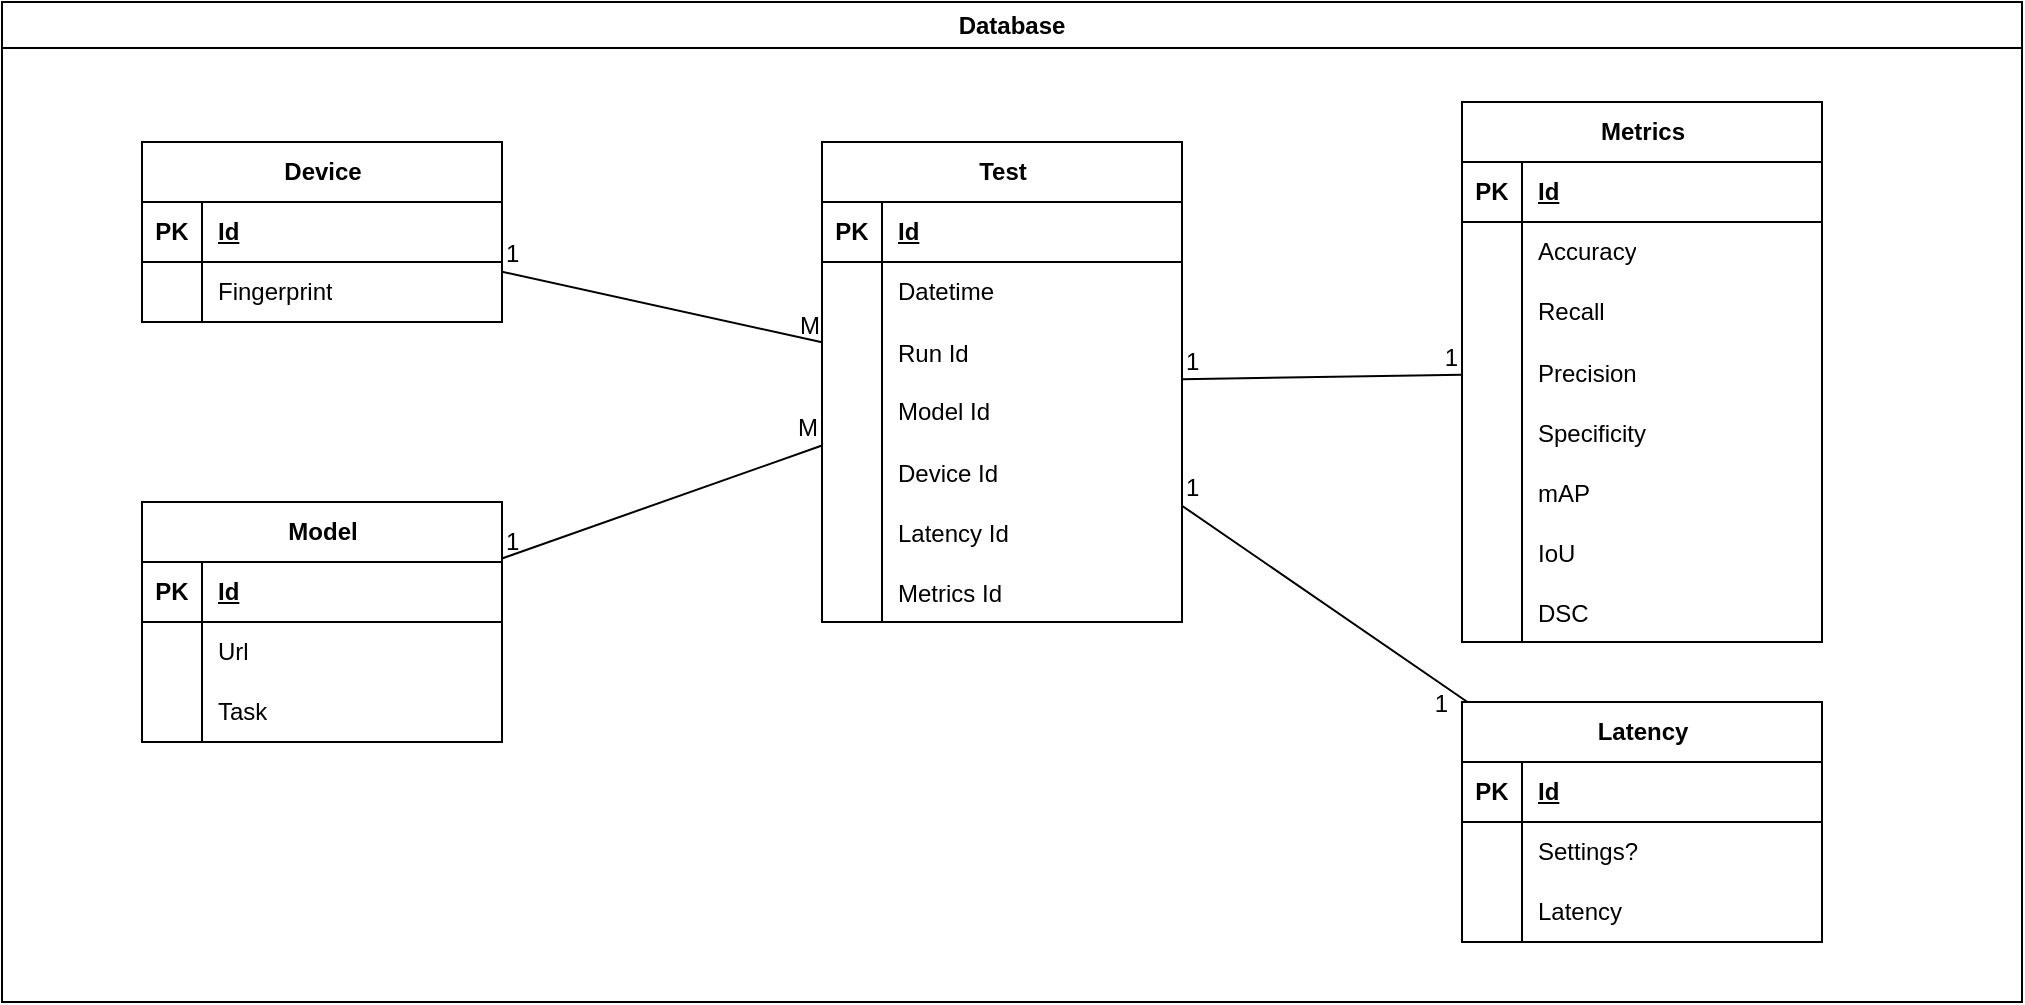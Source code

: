 <mxfile version="25.0.1">
  <diagram name="Page-1" id="eiVfjTH3touZLWz6EHQY">
    <mxGraphModel dx="1666" dy="749" grid="1" gridSize="10" guides="1" tooltips="1" connect="1" arrows="1" fold="1" page="1" pageScale="1" pageWidth="850" pageHeight="1100" math="0" shadow="0">
      <root>
        <mxCell id="0" />
        <mxCell id="1" parent="0" />
        <mxCell id="tyjR8he37Etmvqs3X0Is-111" value="Database" style="swimlane;whiteSpace=wrap;html=1;" parent="1" vertex="1">
          <mxGeometry x="130" y="80" width="1010" height="500" as="geometry" />
        </mxCell>
        <mxCell id="tyjR8he37Etmvqs3X0Is-112" value="Device" style="shape=table;startSize=30;container=1;collapsible=1;childLayout=tableLayout;fixedRows=1;rowLines=0;fontStyle=1;align=center;resizeLast=1;html=1;" parent="tyjR8he37Etmvqs3X0Is-111" vertex="1">
          <mxGeometry x="70" y="70" width="180" height="90" as="geometry" />
        </mxCell>
        <mxCell id="tyjR8he37Etmvqs3X0Is-113" value="" style="shape=tableRow;horizontal=0;startSize=0;swimlaneHead=0;swimlaneBody=0;fillColor=none;collapsible=0;dropTarget=0;points=[[0,0.5],[1,0.5]];portConstraint=eastwest;top=0;left=0;right=0;bottom=1;" parent="tyjR8he37Etmvqs3X0Is-112" vertex="1">
          <mxGeometry y="30" width="180" height="30" as="geometry" />
        </mxCell>
        <mxCell id="tyjR8he37Etmvqs3X0Is-114" value="PK" style="shape=partialRectangle;connectable=0;fillColor=none;top=0;left=0;bottom=0;right=0;fontStyle=1;overflow=hidden;whiteSpace=wrap;html=1;" parent="tyjR8he37Etmvqs3X0Is-113" vertex="1">
          <mxGeometry width="30" height="30" as="geometry">
            <mxRectangle width="30" height="30" as="alternateBounds" />
          </mxGeometry>
        </mxCell>
        <mxCell id="tyjR8he37Etmvqs3X0Is-115" value="Id" style="shape=partialRectangle;connectable=0;fillColor=none;top=0;left=0;bottom=0;right=0;align=left;spacingLeft=6;fontStyle=5;overflow=hidden;whiteSpace=wrap;html=1;" parent="tyjR8he37Etmvqs3X0Is-113" vertex="1">
          <mxGeometry x="30" width="150" height="30" as="geometry">
            <mxRectangle width="150" height="30" as="alternateBounds" />
          </mxGeometry>
        </mxCell>
        <mxCell id="tyjR8he37Etmvqs3X0Is-116" value="" style="shape=tableRow;horizontal=0;startSize=0;swimlaneHead=0;swimlaneBody=0;fillColor=none;collapsible=0;dropTarget=0;points=[[0,0.5],[1,0.5]];portConstraint=eastwest;top=0;left=0;right=0;bottom=0;" parent="tyjR8he37Etmvqs3X0Is-112" vertex="1">
          <mxGeometry y="60" width="180" height="30" as="geometry" />
        </mxCell>
        <mxCell id="tyjR8he37Etmvqs3X0Is-117" value="" style="shape=partialRectangle;connectable=0;fillColor=none;top=0;left=0;bottom=0;right=0;editable=1;overflow=hidden;whiteSpace=wrap;html=1;" parent="tyjR8he37Etmvqs3X0Is-116" vertex="1">
          <mxGeometry width="30" height="30" as="geometry">
            <mxRectangle width="30" height="30" as="alternateBounds" />
          </mxGeometry>
        </mxCell>
        <mxCell id="tyjR8he37Etmvqs3X0Is-118" value="Fingerprint" style="shape=partialRectangle;connectable=0;fillColor=none;top=0;left=0;bottom=0;right=0;align=left;spacingLeft=6;overflow=hidden;whiteSpace=wrap;html=1;" parent="tyjR8he37Etmvqs3X0Is-116" vertex="1">
          <mxGeometry x="30" width="150" height="30" as="geometry">
            <mxRectangle width="150" height="30" as="alternateBounds" />
          </mxGeometry>
        </mxCell>
        <mxCell id="tyjR8he37Etmvqs3X0Is-125" value="Model" style="shape=table;startSize=30;container=1;collapsible=1;childLayout=tableLayout;fixedRows=1;rowLines=0;fontStyle=1;align=center;resizeLast=1;html=1;" parent="tyjR8he37Etmvqs3X0Is-111" vertex="1">
          <mxGeometry x="70" y="250" width="180" height="120" as="geometry" />
        </mxCell>
        <mxCell id="tyjR8he37Etmvqs3X0Is-126" value="" style="shape=tableRow;horizontal=0;startSize=0;swimlaneHead=0;swimlaneBody=0;fillColor=none;collapsible=0;dropTarget=0;points=[[0,0.5],[1,0.5]];portConstraint=eastwest;top=0;left=0;right=0;bottom=1;" parent="tyjR8he37Etmvqs3X0Is-125" vertex="1">
          <mxGeometry y="30" width="180" height="30" as="geometry" />
        </mxCell>
        <mxCell id="tyjR8he37Etmvqs3X0Is-127" value="PK" style="shape=partialRectangle;connectable=0;fillColor=none;top=0;left=0;bottom=0;right=0;fontStyle=1;overflow=hidden;whiteSpace=wrap;html=1;" parent="tyjR8he37Etmvqs3X0Is-126" vertex="1">
          <mxGeometry width="30" height="30" as="geometry">
            <mxRectangle width="30" height="30" as="alternateBounds" />
          </mxGeometry>
        </mxCell>
        <mxCell id="tyjR8he37Etmvqs3X0Is-128" value="Id" style="shape=partialRectangle;connectable=0;fillColor=none;top=0;left=0;bottom=0;right=0;align=left;spacingLeft=6;fontStyle=5;overflow=hidden;whiteSpace=wrap;html=1;" parent="tyjR8he37Etmvqs3X0Is-126" vertex="1">
          <mxGeometry x="30" width="150" height="30" as="geometry">
            <mxRectangle width="150" height="30" as="alternateBounds" />
          </mxGeometry>
        </mxCell>
        <mxCell id="tyjR8he37Etmvqs3X0Is-129" value="" style="shape=tableRow;horizontal=0;startSize=0;swimlaneHead=0;swimlaneBody=0;fillColor=none;collapsible=0;dropTarget=0;points=[[0,0.5],[1,0.5]];portConstraint=eastwest;top=0;left=0;right=0;bottom=0;" parent="tyjR8he37Etmvqs3X0Is-125" vertex="1">
          <mxGeometry y="60" width="180" height="30" as="geometry" />
        </mxCell>
        <mxCell id="tyjR8he37Etmvqs3X0Is-130" value="" style="shape=partialRectangle;connectable=0;fillColor=none;top=0;left=0;bottom=0;right=0;editable=1;overflow=hidden;whiteSpace=wrap;html=1;" parent="tyjR8he37Etmvqs3X0Is-129" vertex="1">
          <mxGeometry width="30" height="30" as="geometry">
            <mxRectangle width="30" height="30" as="alternateBounds" />
          </mxGeometry>
        </mxCell>
        <mxCell id="tyjR8he37Etmvqs3X0Is-131" value="Url" style="shape=partialRectangle;connectable=0;fillColor=none;top=0;left=0;bottom=0;right=0;align=left;spacingLeft=6;overflow=hidden;whiteSpace=wrap;html=1;" parent="tyjR8he37Etmvqs3X0Is-129" vertex="1">
          <mxGeometry x="30" width="150" height="30" as="geometry">
            <mxRectangle width="150" height="30" as="alternateBounds" />
          </mxGeometry>
        </mxCell>
        <mxCell id="tyjR8he37Etmvqs3X0Is-132" value="" style="shape=tableRow;horizontal=0;startSize=0;swimlaneHead=0;swimlaneBody=0;fillColor=none;collapsible=0;dropTarget=0;points=[[0,0.5],[1,0.5]];portConstraint=eastwest;top=0;left=0;right=0;bottom=0;" parent="tyjR8he37Etmvqs3X0Is-125" vertex="1">
          <mxGeometry y="90" width="180" height="30" as="geometry" />
        </mxCell>
        <mxCell id="tyjR8he37Etmvqs3X0Is-133" value="" style="shape=partialRectangle;connectable=0;fillColor=none;top=0;left=0;bottom=0;right=0;editable=1;overflow=hidden;whiteSpace=wrap;html=1;" parent="tyjR8he37Etmvqs3X0Is-132" vertex="1">
          <mxGeometry width="30" height="30" as="geometry">
            <mxRectangle width="30" height="30" as="alternateBounds" />
          </mxGeometry>
        </mxCell>
        <mxCell id="tyjR8he37Etmvqs3X0Is-134" value="Task" style="shape=partialRectangle;connectable=0;fillColor=none;top=0;left=0;bottom=0;right=0;align=left;spacingLeft=6;overflow=hidden;whiteSpace=wrap;html=1;" parent="tyjR8he37Etmvqs3X0Is-132" vertex="1">
          <mxGeometry x="30" width="150" height="30" as="geometry">
            <mxRectangle width="150" height="30" as="alternateBounds" />
          </mxGeometry>
        </mxCell>
        <mxCell id="tyjR8he37Etmvqs3X0Is-138" value="Latency" style="shape=table;startSize=30;container=1;collapsible=1;childLayout=tableLayout;fixedRows=1;rowLines=0;fontStyle=1;align=center;resizeLast=1;html=1;" parent="tyjR8he37Etmvqs3X0Is-111" vertex="1">
          <mxGeometry x="730" y="350" width="180" height="120" as="geometry" />
        </mxCell>
        <mxCell id="tyjR8he37Etmvqs3X0Is-139" value="" style="shape=tableRow;horizontal=0;startSize=0;swimlaneHead=0;swimlaneBody=0;fillColor=none;collapsible=0;dropTarget=0;points=[[0,0.5],[1,0.5]];portConstraint=eastwest;top=0;left=0;right=0;bottom=1;" parent="tyjR8he37Etmvqs3X0Is-138" vertex="1">
          <mxGeometry y="30" width="180" height="30" as="geometry" />
        </mxCell>
        <mxCell id="tyjR8he37Etmvqs3X0Is-140" value="PK" style="shape=partialRectangle;connectable=0;fillColor=none;top=0;left=0;bottom=0;right=0;fontStyle=1;overflow=hidden;whiteSpace=wrap;html=1;" parent="tyjR8he37Etmvqs3X0Is-139" vertex="1">
          <mxGeometry width="30" height="30" as="geometry">
            <mxRectangle width="30" height="30" as="alternateBounds" />
          </mxGeometry>
        </mxCell>
        <mxCell id="tyjR8he37Etmvqs3X0Is-141" value="Id" style="shape=partialRectangle;connectable=0;fillColor=none;top=0;left=0;bottom=0;right=0;align=left;spacingLeft=6;fontStyle=5;overflow=hidden;whiteSpace=wrap;html=1;" parent="tyjR8he37Etmvqs3X0Is-139" vertex="1">
          <mxGeometry x="30" width="150" height="30" as="geometry">
            <mxRectangle width="150" height="30" as="alternateBounds" />
          </mxGeometry>
        </mxCell>
        <mxCell id="tyjR8he37Etmvqs3X0Is-142" value="" style="shape=tableRow;horizontal=0;startSize=0;swimlaneHead=0;swimlaneBody=0;fillColor=none;collapsible=0;dropTarget=0;points=[[0,0.5],[1,0.5]];portConstraint=eastwest;top=0;left=0;right=0;bottom=0;" parent="tyjR8he37Etmvqs3X0Is-138" vertex="1">
          <mxGeometry y="60" width="180" height="30" as="geometry" />
        </mxCell>
        <mxCell id="tyjR8he37Etmvqs3X0Is-143" value="" style="shape=partialRectangle;connectable=0;fillColor=none;top=0;left=0;bottom=0;right=0;editable=1;overflow=hidden;whiteSpace=wrap;html=1;" parent="tyjR8he37Etmvqs3X0Is-142" vertex="1">
          <mxGeometry width="30" height="30" as="geometry">
            <mxRectangle width="30" height="30" as="alternateBounds" />
          </mxGeometry>
        </mxCell>
        <mxCell id="tyjR8he37Etmvqs3X0Is-144" value="Settings?" style="shape=partialRectangle;connectable=0;fillColor=none;top=0;left=0;bottom=0;right=0;align=left;spacingLeft=6;overflow=hidden;whiteSpace=wrap;html=1;" parent="tyjR8he37Etmvqs3X0Is-142" vertex="1">
          <mxGeometry x="30" width="150" height="30" as="geometry">
            <mxRectangle width="150" height="30" as="alternateBounds" />
          </mxGeometry>
        </mxCell>
        <mxCell id="tyjR8he37Etmvqs3X0Is-145" value="" style="shape=tableRow;horizontal=0;startSize=0;swimlaneHead=0;swimlaneBody=0;fillColor=none;collapsible=0;dropTarget=0;points=[[0,0.5],[1,0.5]];portConstraint=eastwest;top=0;left=0;right=0;bottom=0;" parent="tyjR8he37Etmvqs3X0Is-138" vertex="1">
          <mxGeometry y="90" width="180" height="30" as="geometry" />
        </mxCell>
        <mxCell id="tyjR8he37Etmvqs3X0Is-146" value="" style="shape=partialRectangle;connectable=0;fillColor=none;top=0;left=0;bottom=0;right=0;editable=1;overflow=hidden;whiteSpace=wrap;html=1;" parent="tyjR8he37Etmvqs3X0Is-145" vertex="1">
          <mxGeometry width="30" height="30" as="geometry">
            <mxRectangle width="30" height="30" as="alternateBounds" />
          </mxGeometry>
        </mxCell>
        <mxCell id="tyjR8he37Etmvqs3X0Is-147" value="Latency" style="shape=partialRectangle;connectable=0;fillColor=none;top=0;left=0;bottom=0;right=0;align=left;spacingLeft=6;overflow=hidden;whiteSpace=wrap;html=1;" parent="tyjR8he37Etmvqs3X0Is-145" vertex="1">
          <mxGeometry x="30" width="150" height="30" as="geometry">
            <mxRectangle width="150" height="30" as="alternateBounds" />
          </mxGeometry>
        </mxCell>
        <mxCell id="tyjR8he37Etmvqs3X0Is-148" value="Test" style="shape=table;startSize=30;container=1;collapsible=1;childLayout=tableLayout;fixedRows=1;rowLines=0;fontStyle=1;align=center;resizeLast=1;html=1;" parent="tyjR8he37Etmvqs3X0Is-111" vertex="1">
          <mxGeometry x="410" y="70" width="180" height="240" as="geometry" />
        </mxCell>
        <mxCell id="tyjR8he37Etmvqs3X0Is-149" value="" style="shape=tableRow;horizontal=0;startSize=0;swimlaneHead=0;swimlaneBody=0;fillColor=none;collapsible=0;dropTarget=0;points=[[0,0.5],[1,0.5]];portConstraint=eastwest;top=0;left=0;right=0;bottom=1;" parent="tyjR8he37Etmvqs3X0Is-148" vertex="1">
          <mxGeometry y="30" width="180" height="30" as="geometry" />
        </mxCell>
        <mxCell id="tyjR8he37Etmvqs3X0Is-150" value="PK" style="shape=partialRectangle;connectable=0;fillColor=none;top=0;left=0;bottom=0;right=0;fontStyle=1;overflow=hidden;whiteSpace=wrap;html=1;" parent="tyjR8he37Etmvqs3X0Is-149" vertex="1">
          <mxGeometry width="30" height="30" as="geometry">
            <mxRectangle width="30" height="30" as="alternateBounds" />
          </mxGeometry>
        </mxCell>
        <mxCell id="tyjR8he37Etmvqs3X0Is-151" value="Id" style="shape=partialRectangle;connectable=0;fillColor=none;top=0;left=0;bottom=0;right=0;align=left;spacingLeft=6;fontStyle=5;overflow=hidden;whiteSpace=wrap;html=1;" parent="tyjR8he37Etmvqs3X0Is-149" vertex="1">
          <mxGeometry x="30" width="150" height="30" as="geometry">
            <mxRectangle width="150" height="30" as="alternateBounds" />
          </mxGeometry>
        </mxCell>
        <mxCell id="tyjR8he37Etmvqs3X0Is-152" value="" style="shape=tableRow;horizontal=0;startSize=0;swimlaneHead=0;swimlaneBody=0;fillColor=none;collapsible=0;dropTarget=0;points=[[0,0.5],[1,0.5]];portConstraint=eastwest;top=0;left=0;right=0;bottom=0;" parent="tyjR8he37Etmvqs3X0Is-148" vertex="1">
          <mxGeometry y="60" width="180" height="30" as="geometry" />
        </mxCell>
        <mxCell id="tyjR8he37Etmvqs3X0Is-153" value="" style="shape=partialRectangle;connectable=0;fillColor=none;top=0;left=0;bottom=0;right=0;editable=1;overflow=hidden;whiteSpace=wrap;html=1;" parent="tyjR8he37Etmvqs3X0Is-152" vertex="1">
          <mxGeometry width="30" height="30" as="geometry">
            <mxRectangle width="30" height="30" as="alternateBounds" />
          </mxGeometry>
        </mxCell>
        <mxCell id="tyjR8he37Etmvqs3X0Is-154" value="Datetime" style="shape=partialRectangle;connectable=0;fillColor=none;top=0;left=0;bottom=0;right=0;align=left;spacingLeft=6;overflow=hidden;whiteSpace=wrap;html=1;" parent="tyjR8he37Etmvqs3X0Is-152" vertex="1">
          <mxGeometry x="30" width="150" height="30" as="geometry">
            <mxRectangle width="150" height="30" as="alternateBounds" />
          </mxGeometry>
        </mxCell>
        <mxCell id="CIzaCJLjWcQNwGiYpbvj-1" value="" style="shape=tableRow;horizontal=0;startSize=0;swimlaneHead=0;swimlaneBody=0;fillColor=none;collapsible=0;dropTarget=0;points=[[0,0.5],[1,0.5]];portConstraint=eastwest;top=0;left=0;right=0;bottom=0;" vertex="1" parent="tyjR8he37Etmvqs3X0Is-148">
          <mxGeometry y="90" width="180" height="30" as="geometry" />
        </mxCell>
        <mxCell id="CIzaCJLjWcQNwGiYpbvj-2" value="" style="shape=partialRectangle;connectable=0;fillColor=none;top=0;left=0;bottom=0;right=0;editable=1;overflow=hidden;" vertex="1" parent="CIzaCJLjWcQNwGiYpbvj-1">
          <mxGeometry width="30" height="30" as="geometry">
            <mxRectangle width="30" height="30" as="alternateBounds" />
          </mxGeometry>
        </mxCell>
        <mxCell id="CIzaCJLjWcQNwGiYpbvj-3" value="Run Id" style="shape=partialRectangle;connectable=0;fillColor=none;top=0;left=0;bottom=0;right=0;align=left;spacingLeft=6;overflow=hidden;" vertex="1" parent="CIzaCJLjWcQNwGiYpbvj-1">
          <mxGeometry x="30" width="150" height="30" as="geometry">
            <mxRectangle width="150" height="30" as="alternateBounds" />
          </mxGeometry>
        </mxCell>
        <mxCell id="tyjR8he37Etmvqs3X0Is-155" value="" style="shape=tableRow;horizontal=0;startSize=0;swimlaneHead=0;swimlaneBody=0;fillColor=none;collapsible=0;dropTarget=0;points=[[0,0.5],[1,0.5]];portConstraint=eastwest;top=0;left=0;right=0;bottom=0;" parent="tyjR8he37Etmvqs3X0Is-148" vertex="1">
          <mxGeometry y="120" width="180" height="30" as="geometry" />
        </mxCell>
        <mxCell id="tyjR8he37Etmvqs3X0Is-156" value="" style="shape=partialRectangle;connectable=0;fillColor=none;top=0;left=0;bottom=0;right=0;editable=1;overflow=hidden;whiteSpace=wrap;html=1;" parent="tyjR8he37Etmvqs3X0Is-155" vertex="1">
          <mxGeometry width="30" height="30" as="geometry">
            <mxRectangle width="30" height="30" as="alternateBounds" />
          </mxGeometry>
        </mxCell>
        <mxCell id="tyjR8he37Etmvqs3X0Is-157" value="Model Id" style="shape=partialRectangle;connectable=0;fillColor=none;top=0;left=0;bottom=0;right=0;align=left;spacingLeft=6;overflow=hidden;whiteSpace=wrap;html=1;" parent="tyjR8he37Etmvqs3X0Is-155" vertex="1">
          <mxGeometry x="30" width="150" height="30" as="geometry">
            <mxRectangle width="150" height="30" as="alternateBounds" />
          </mxGeometry>
        </mxCell>
        <mxCell id="tyjR8he37Etmvqs3X0Is-158" value="" style="shape=tableRow;horizontal=0;startSize=0;swimlaneHead=0;swimlaneBody=0;fillColor=none;collapsible=0;dropTarget=0;points=[[0,0.5],[1,0.5]];portConstraint=eastwest;top=0;left=0;right=0;bottom=0;" parent="tyjR8he37Etmvqs3X0Is-148" vertex="1">
          <mxGeometry y="150" width="180" height="30" as="geometry" />
        </mxCell>
        <mxCell id="tyjR8he37Etmvqs3X0Is-159" value="" style="shape=partialRectangle;connectable=0;fillColor=none;top=0;left=0;bottom=0;right=0;editable=1;overflow=hidden;" parent="tyjR8he37Etmvqs3X0Is-158" vertex="1">
          <mxGeometry width="30" height="30" as="geometry">
            <mxRectangle width="30" height="30" as="alternateBounds" />
          </mxGeometry>
        </mxCell>
        <mxCell id="tyjR8he37Etmvqs3X0Is-160" value="Device Id" style="shape=partialRectangle;connectable=0;fillColor=none;top=0;left=0;bottom=0;right=0;align=left;spacingLeft=6;overflow=hidden;" parent="tyjR8he37Etmvqs3X0Is-158" vertex="1">
          <mxGeometry x="30" width="150" height="30" as="geometry">
            <mxRectangle width="150" height="30" as="alternateBounds" />
          </mxGeometry>
        </mxCell>
        <mxCell id="tyjR8he37Etmvqs3X0Is-161" value="" style="shape=tableRow;horizontal=0;startSize=0;swimlaneHead=0;swimlaneBody=0;fillColor=none;collapsible=0;dropTarget=0;points=[[0,0.5],[1,0.5]];portConstraint=eastwest;top=0;left=0;right=0;bottom=0;" parent="tyjR8he37Etmvqs3X0Is-148" vertex="1">
          <mxGeometry y="180" width="180" height="30" as="geometry" />
        </mxCell>
        <mxCell id="tyjR8he37Etmvqs3X0Is-162" value="" style="shape=partialRectangle;connectable=0;fillColor=none;top=0;left=0;bottom=0;right=0;editable=1;overflow=hidden;" parent="tyjR8he37Etmvqs3X0Is-161" vertex="1">
          <mxGeometry width="30" height="30" as="geometry">
            <mxRectangle width="30" height="30" as="alternateBounds" />
          </mxGeometry>
        </mxCell>
        <mxCell id="tyjR8he37Etmvqs3X0Is-163" value="Latency Id" style="shape=partialRectangle;connectable=0;fillColor=none;top=0;left=0;bottom=0;right=0;align=left;spacingLeft=6;overflow=hidden;" parent="tyjR8he37Etmvqs3X0Is-161" vertex="1">
          <mxGeometry x="30" width="150" height="30" as="geometry">
            <mxRectangle width="150" height="30" as="alternateBounds" />
          </mxGeometry>
        </mxCell>
        <mxCell id="tyjR8he37Etmvqs3X0Is-164" value="" style="shape=tableRow;horizontal=0;startSize=0;swimlaneHead=0;swimlaneBody=0;fillColor=none;collapsible=0;dropTarget=0;points=[[0,0.5],[1,0.5]];portConstraint=eastwest;top=0;left=0;right=0;bottom=0;" parent="tyjR8he37Etmvqs3X0Is-148" vertex="1">
          <mxGeometry y="210" width="180" height="30" as="geometry" />
        </mxCell>
        <mxCell id="tyjR8he37Etmvqs3X0Is-165" value="" style="shape=partialRectangle;connectable=0;fillColor=none;top=0;left=0;bottom=0;right=0;editable=1;overflow=hidden;" parent="tyjR8he37Etmvqs3X0Is-164" vertex="1">
          <mxGeometry width="30" height="30" as="geometry">
            <mxRectangle width="30" height="30" as="alternateBounds" />
          </mxGeometry>
        </mxCell>
        <mxCell id="tyjR8he37Etmvqs3X0Is-166" value="Metrics Id" style="shape=partialRectangle;connectable=0;fillColor=none;top=0;left=0;bottom=0;right=0;align=left;spacingLeft=6;overflow=hidden;" parent="tyjR8he37Etmvqs3X0Is-164" vertex="1">
          <mxGeometry x="30" width="150" height="30" as="geometry">
            <mxRectangle width="150" height="30" as="alternateBounds" />
          </mxGeometry>
        </mxCell>
        <mxCell id="tyjR8he37Etmvqs3X0Is-169" value="Metrics" style="shape=table;startSize=30;container=1;collapsible=1;childLayout=tableLayout;fixedRows=1;rowLines=0;fontStyle=1;align=center;resizeLast=1;html=1;" parent="tyjR8he37Etmvqs3X0Is-111" vertex="1">
          <mxGeometry x="730" y="50" width="180" height="270" as="geometry" />
        </mxCell>
        <mxCell id="tyjR8he37Etmvqs3X0Is-170" value="" style="shape=tableRow;horizontal=0;startSize=0;swimlaneHead=0;swimlaneBody=0;fillColor=none;collapsible=0;dropTarget=0;points=[[0,0.5],[1,0.5]];portConstraint=eastwest;top=0;left=0;right=0;bottom=1;" parent="tyjR8he37Etmvqs3X0Is-169" vertex="1">
          <mxGeometry y="30" width="180" height="30" as="geometry" />
        </mxCell>
        <mxCell id="tyjR8he37Etmvqs3X0Is-171" value="PK" style="shape=partialRectangle;connectable=0;fillColor=none;top=0;left=0;bottom=0;right=0;fontStyle=1;overflow=hidden;whiteSpace=wrap;html=1;" parent="tyjR8he37Etmvqs3X0Is-170" vertex="1">
          <mxGeometry width="30" height="30" as="geometry">
            <mxRectangle width="30" height="30" as="alternateBounds" />
          </mxGeometry>
        </mxCell>
        <mxCell id="tyjR8he37Etmvqs3X0Is-172" value="Id" style="shape=partialRectangle;connectable=0;fillColor=none;top=0;left=0;bottom=0;right=0;align=left;spacingLeft=6;fontStyle=5;overflow=hidden;whiteSpace=wrap;html=1;" parent="tyjR8he37Etmvqs3X0Is-170" vertex="1">
          <mxGeometry x="30" width="150" height="30" as="geometry">
            <mxRectangle width="150" height="30" as="alternateBounds" />
          </mxGeometry>
        </mxCell>
        <mxCell id="tyjR8he37Etmvqs3X0Is-173" value="" style="shape=tableRow;horizontal=0;startSize=0;swimlaneHead=0;swimlaneBody=0;fillColor=none;collapsible=0;dropTarget=0;points=[[0,0.5],[1,0.5]];portConstraint=eastwest;top=0;left=0;right=0;bottom=0;" parent="tyjR8he37Etmvqs3X0Is-169" vertex="1">
          <mxGeometry y="60" width="180" height="30" as="geometry" />
        </mxCell>
        <mxCell id="tyjR8he37Etmvqs3X0Is-174" value="" style="shape=partialRectangle;connectable=0;fillColor=none;top=0;left=0;bottom=0;right=0;editable=1;overflow=hidden;whiteSpace=wrap;html=1;" parent="tyjR8he37Etmvqs3X0Is-173" vertex="1">
          <mxGeometry width="30" height="30" as="geometry">
            <mxRectangle width="30" height="30" as="alternateBounds" />
          </mxGeometry>
        </mxCell>
        <mxCell id="tyjR8he37Etmvqs3X0Is-175" value="Accuracy" style="shape=partialRectangle;connectable=0;fillColor=none;top=0;left=0;bottom=0;right=0;align=left;spacingLeft=6;overflow=hidden;whiteSpace=wrap;html=1;" parent="tyjR8he37Etmvqs3X0Is-173" vertex="1">
          <mxGeometry x="30" width="150" height="30" as="geometry">
            <mxRectangle width="150" height="30" as="alternateBounds" />
          </mxGeometry>
        </mxCell>
        <mxCell id="tyjR8he37Etmvqs3X0Is-176" value="" style="shape=tableRow;horizontal=0;startSize=0;swimlaneHead=0;swimlaneBody=0;fillColor=none;collapsible=0;dropTarget=0;points=[[0,0.5],[1,0.5]];portConstraint=eastwest;top=0;left=0;right=0;bottom=0;" parent="tyjR8he37Etmvqs3X0Is-169" vertex="1">
          <mxGeometry y="90" width="180" height="30" as="geometry" />
        </mxCell>
        <mxCell id="tyjR8he37Etmvqs3X0Is-177" value="" style="shape=partialRectangle;connectable=0;fillColor=none;top=0;left=0;bottom=0;right=0;editable=1;overflow=hidden;whiteSpace=wrap;html=1;" parent="tyjR8he37Etmvqs3X0Is-176" vertex="1">
          <mxGeometry width="30" height="30" as="geometry">
            <mxRectangle width="30" height="30" as="alternateBounds" />
          </mxGeometry>
        </mxCell>
        <mxCell id="tyjR8he37Etmvqs3X0Is-178" value="Recall" style="shape=partialRectangle;connectable=0;fillColor=none;top=0;left=0;bottom=0;right=0;align=left;spacingLeft=6;overflow=hidden;whiteSpace=wrap;html=1;" parent="tyjR8he37Etmvqs3X0Is-176" vertex="1">
          <mxGeometry x="30" width="150" height="30" as="geometry">
            <mxRectangle width="150" height="30" as="alternateBounds" />
          </mxGeometry>
        </mxCell>
        <mxCell id="tyjR8he37Etmvqs3X0Is-179" value="" style="shape=tableRow;horizontal=0;startSize=0;swimlaneHead=0;swimlaneBody=0;fillColor=none;collapsible=0;dropTarget=0;points=[[0,0.5],[1,0.5]];portConstraint=eastwest;top=0;left=0;right=0;bottom=0;" parent="tyjR8he37Etmvqs3X0Is-169" vertex="1">
          <mxGeometry y="120" width="180" height="30" as="geometry" />
        </mxCell>
        <mxCell id="tyjR8he37Etmvqs3X0Is-180" value="" style="shape=partialRectangle;connectable=0;fillColor=none;top=0;left=0;bottom=0;right=0;editable=1;overflow=hidden;" parent="tyjR8he37Etmvqs3X0Is-179" vertex="1">
          <mxGeometry width="30" height="30" as="geometry">
            <mxRectangle width="30" height="30" as="alternateBounds" />
          </mxGeometry>
        </mxCell>
        <mxCell id="tyjR8he37Etmvqs3X0Is-181" value="Precision" style="shape=partialRectangle;connectable=0;fillColor=none;top=0;left=0;bottom=0;right=0;align=left;spacingLeft=6;overflow=hidden;" parent="tyjR8he37Etmvqs3X0Is-179" vertex="1">
          <mxGeometry x="30" width="150" height="30" as="geometry">
            <mxRectangle width="150" height="30" as="alternateBounds" />
          </mxGeometry>
        </mxCell>
        <mxCell id="tyjR8he37Etmvqs3X0Is-182" value="" style="shape=tableRow;horizontal=0;startSize=0;swimlaneHead=0;swimlaneBody=0;fillColor=none;collapsible=0;dropTarget=0;points=[[0,0.5],[1,0.5]];portConstraint=eastwest;top=0;left=0;right=0;bottom=0;" parent="tyjR8he37Etmvqs3X0Is-169" vertex="1">
          <mxGeometry y="150" width="180" height="30" as="geometry" />
        </mxCell>
        <mxCell id="tyjR8he37Etmvqs3X0Is-183" value="" style="shape=partialRectangle;connectable=0;fillColor=none;top=0;left=0;bottom=0;right=0;editable=1;overflow=hidden;" parent="tyjR8he37Etmvqs3X0Is-182" vertex="1">
          <mxGeometry width="30" height="30" as="geometry">
            <mxRectangle width="30" height="30" as="alternateBounds" />
          </mxGeometry>
        </mxCell>
        <mxCell id="tyjR8he37Etmvqs3X0Is-184" value="Specificity" style="shape=partialRectangle;connectable=0;fillColor=none;top=0;left=0;bottom=0;right=0;align=left;spacingLeft=6;overflow=hidden;" parent="tyjR8he37Etmvqs3X0Is-182" vertex="1">
          <mxGeometry x="30" width="150" height="30" as="geometry">
            <mxRectangle width="150" height="30" as="alternateBounds" />
          </mxGeometry>
        </mxCell>
        <mxCell id="tyjR8he37Etmvqs3X0Is-188" value="" style="shape=tableRow;horizontal=0;startSize=0;swimlaneHead=0;swimlaneBody=0;fillColor=none;collapsible=0;dropTarget=0;points=[[0,0.5],[1,0.5]];portConstraint=eastwest;top=0;left=0;right=0;bottom=0;" parent="tyjR8he37Etmvqs3X0Is-169" vertex="1">
          <mxGeometry y="180" width="180" height="30" as="geometry" />
        </mxCell>
        <mxCell id="tyjR8he37Etmvqs3X0Is-189" value="" style="shape=partialRectangle;connectable=0;fillColor=none;top=0;left=0;bottom=0;right=0;editable=1;overflow=hidden;" parent="tyjR8he37Etmvqs3X0Is-188" vertex="1">
          <mxGeometry width="30" height="30" as="geometry">
            <mxRectangle width="30" height="30" as="alternateBounds" />
          </mxGeometry>
        </mxCell>
        <mxCell id="tyjR8he37Etmvqs3X0Is-190" value="mAP" style="shape=partialRectangle;connectable=0;fillColor=none;top=0;left=0;bottom=0;right=0;align=left;spacingLeft=6;overflow=hidden;" parent="tyjR8he37Etmvqs3X0Is-188" vertex="1">
          <mxGeometry x="30" width="150" height="30" as="geometry">
            <mxRectangle width="150" height="30" as="alternateBounds" />
          </mxGeometry>
        </mxCell>
        <mxCell id="tyjR8he37Etmvqs3X0Is-185" value="" style="shape=tableRow;horizontal=0;startSize=0;swimlaneHead=0;swimlaneBody=0;fillColor=none;collapsible=0;dropTarget=0;points=[[0,0.5],[1,0.5]];portConstraint=eastwest;top=0;left=0;right=0;bottom=0;" parent="tyjR8he37Etmvqs3X0Is-169" vertex="1">
          <mxGeometry y="210" width="180" height="30" as="geometry" />
        </mxCell>
        <mxCell id="tyjR8he37Etmvqs3X0Is-186" value="" style="shape=partialRectangle;connectable=0;fillColor=none;top=0;left=0;bottom=0;right=0;editable=1;overflow=hidden;" parent="tyjR8he37Etmvqs3X0Is-185" vertex="1">
          <mxGeometry width="30" height="30" as="geometry">
            <mxRectangle width="30" height="30" as="alternateBounds" />
          </mxGeometry>
        </mxCell>
        <mxCell id="tyjR8he37Etmvqs3X0Is-187" value="IoU" style="shape=partialRectangle;connectable=0;fillColor=none;top=0;left=0;bottom=0;right=0;align=left;spacingLeft=6;overflow=hidden;" parent="tyjR8he37Etmvqs3X0Is-185" vertex="1">
          <mxGeometry x="30" width="150" height="30" as="geometry">
            <mxRectangle width="150" height="30" as="alternateBounds" />
          </mxGeometry>
        </mxCell>
        <mxCell id="tyjR8he37Etmvqs3X0Is-192" value="" style="shape=tableRow;horizontal=0;startSize=0;swimlaneHead=0;swimlaneBody=0;fillColor=none;collapsible=0;dropTarget=0;points=[[0,0.5],[1,0.5]];portConstraint=eastwest;top=0;left=0;right=0;bottom=0;" parent="tyjR8he37Etmvqs3X0Is-169" vertex="1">
          <mxGeometry y="240" width="180" height="30" as="geometry" />
        </mxCell>
        <mxCell id="tyjR8he37Etmvqs3X0Is-193" value="" style="shape=partialRectangle;connectable=0;fillColor=none;top=0;left=0;bottom=0;right=0;editable=1;overflow=hidden;" parent="tyjR8he37Etmvqs3X0Is-192" vertex="1">
          <mxGeometry width="30" height="30" as="geometry">
            <mxRectangle width="30" height="30" as="alternateBounds" />
          </mxGeometry>
        </mxCell>
        <mxCell id="tyjR8he37Etmvqs3X0Is-194" value="DSC" style="shape=partialRectangle;connectable=0;fillColor=none;top=0;left=0;bottom=0;right=0;align=left;spacingLeft=6;overflow=hidden;" parent="tyjR8he37Etmvqs3X0Is-192" vertex="1">
          <mxGeometry x="30" width="150" height="30" as="geometry">
            <mxRectangle width="150" height="30" as="alternateBounds" />
          </mxGeometry>
        </mxCell>
        <mxCell id="tyjR8he37Etmvqs3X0Is-198" value="" style="endArrow=none;html=1;rounded=0;" parent="tyjR8he37Etmvqs3X0Is-111" source="tyjR8he37Etmvqs3X0Is-112" target="tyjR8he37Etmvqs3X0Is-148" edge="1">
          <mxGeometry relative="1" as="geometry">
            <mxPoint x="420" y="350" as="sourcePoint" />
            <mxPoint x="580" y="350" as="targetPoint" />
          </mxGeometry>
        </mxCell>
        <mxCell id="tyjR8he37Etmvqs3X0Is-199" value="1" style="resizable=0;html=1;whiteSpace=wrap;align=left;verticalAlign=bottom;" parent="tyjR8he37Etmvqs3X0Is-198" connectable="0" vertex="1">
          <mxGeometry x="-1" relative="1" as="geometry" />
        </mxCell>
        <mxCell id="tyjR8he37Etmvqs3X0Is-200" value="M" style="resizable=0;html=1;whiteSpace=wrap;align=right;verticalAlign=bottom;" parent="tyjR8he37Etmvqs3X0Is-198" connectable="0" vertex="1">
          <mxGeometry x="1" relative="1" as="geometry" />
        </mxCell>
        <mxCell id="tyjR8he37Etmvqs3X0Is-201" value="" style="endArrow=none;html=1;rounded=0;" parent="tyjR8he37Etmvqs3X0Is-111" source="tyjR8he37Etmvqs3X0Is-125" target="tyjR8he37Etmvqs3X0Is-148" edge="1">
          <mxGeometry relative="1" as="geometry">
            <mxPoint x="260" y="141" as="sourcePoint" />
            <mxPoint x="420" y="169" as="targetPoint" />
          </mxGeometry>
        </mxCell>
        <mxCell id="tyjR8he37Etmvqs3X0Is-202" value="1" style="resizable=0;html=1;whiteSpace=wrap;align=left;verticalAlign=bottom;" parent="tyjR8he37Etmvqs3X0Is-201" connectable="0" vertex="1">
          <mxGeometry x="-1" relative="1" as="geometry" />
        </mxCell>
        <mxCell id="tyjR8he37Etmvqs3X0Is-203" value="M" style="resizable=0;html=1;whiteSpace=wrap;align=right;verticalAlign=bottom;" parent="tyjR8he37Etmvqs3X0Is-201" connectable="0" vertex="1">
          <mxGeometry x="1" relative="1" as="geometry" />
        </mxCell>
        <mxCell id="tyjR8he37Etmvqs3X0Is-204" value="" style="endArrow=none;html=1;rounded=0;" parent="tyjR8he37Etmvqs3X0Is-111" source="tyjR8he37Etmvqs3X0Is-148" target="tyjR8he37Etmvqs3X0Is-169" edge="1">
          <mxGeometry relative="1" as="geometry">
            <mxPoint x="260" y="284" as="sourcePoint" />
            <mxPoint x="420" y="221" as="targetPoint" />
          </mxGeometry>
        </mxCell>
        <mxCell id="tyjR8he37Etmvqs3X0Is-205" value="1" style="resizable=0;html=1;whiteSpace=wrap;align=left;verticalAlign=bottom;" parent="tyjR8he37Etmvqs3X0Is-204" connectable="0" vertex="1">
          <mxGeometry x="-1" relative="1" as="geometry" />
        </mxCell>
        <mxCell id="tyjR8he37Etmvqs3X0Is-206" value="1" style="resizable=0;html=1;whiteSpace=wrap;align=right;verticalAlign=bottom;" parent="tyjR8he37Etmvqs3X0Is-204" connectable="0" vertex="1">
          <mxGeometry x="1" relative="1" as="geometry" />
        </mxCell>
        <mxCell id="tyjR8he37Etmvqs3X0Is-207" value="" style="endArrow=none;html=1;rounded=0;" parent="tyjR8he37Etmvqs3X0Is-111" source="tyjR8he37Etmvqs3X0Is-148" target="tyjR8he37Etmvqs3X0Is-138" edge="1">
          <mxGeometry relative="1" as="geometry">
            <mxPoint x="490.0" y="353.996" as="sourcePoint" />
            <mxPoint x="641.633" y="470.09" as="targetPoint" />
          </mxGeometry>
        </mxCell>
        <mxCell id="tyjR8he37Etmvqs3X0Is-208" value="1" style="resizable=0;html=1;whiteSpace=wrap;align=left;verticalAlign=bottom;" parent="tyjR8he37Etmvqs3X0Is-207" connectable="0" vertex="1">
          <mxGeometry x="-1" relative="1" as="geometry" />
        </mxCell>
        <mxCell id="tyjR8he37Etmvqs3X0Is-209" value="1" style="resizable=0;html=1;whiteSpace=wrap;align=right;verticalAlign=bottom;" parent="tyjR8he37Etmvqs3X0Is-207" connectable="0" vertex="1">
          <mxGeometry x="1" relative="1" as="geometry">
            <mxPoint x="-8" y="10" as="offset" />
          </mxGeometry>
        </mxCell>
      </root>
    </mxGraphModel>
  </diagram>
</mxfile>
